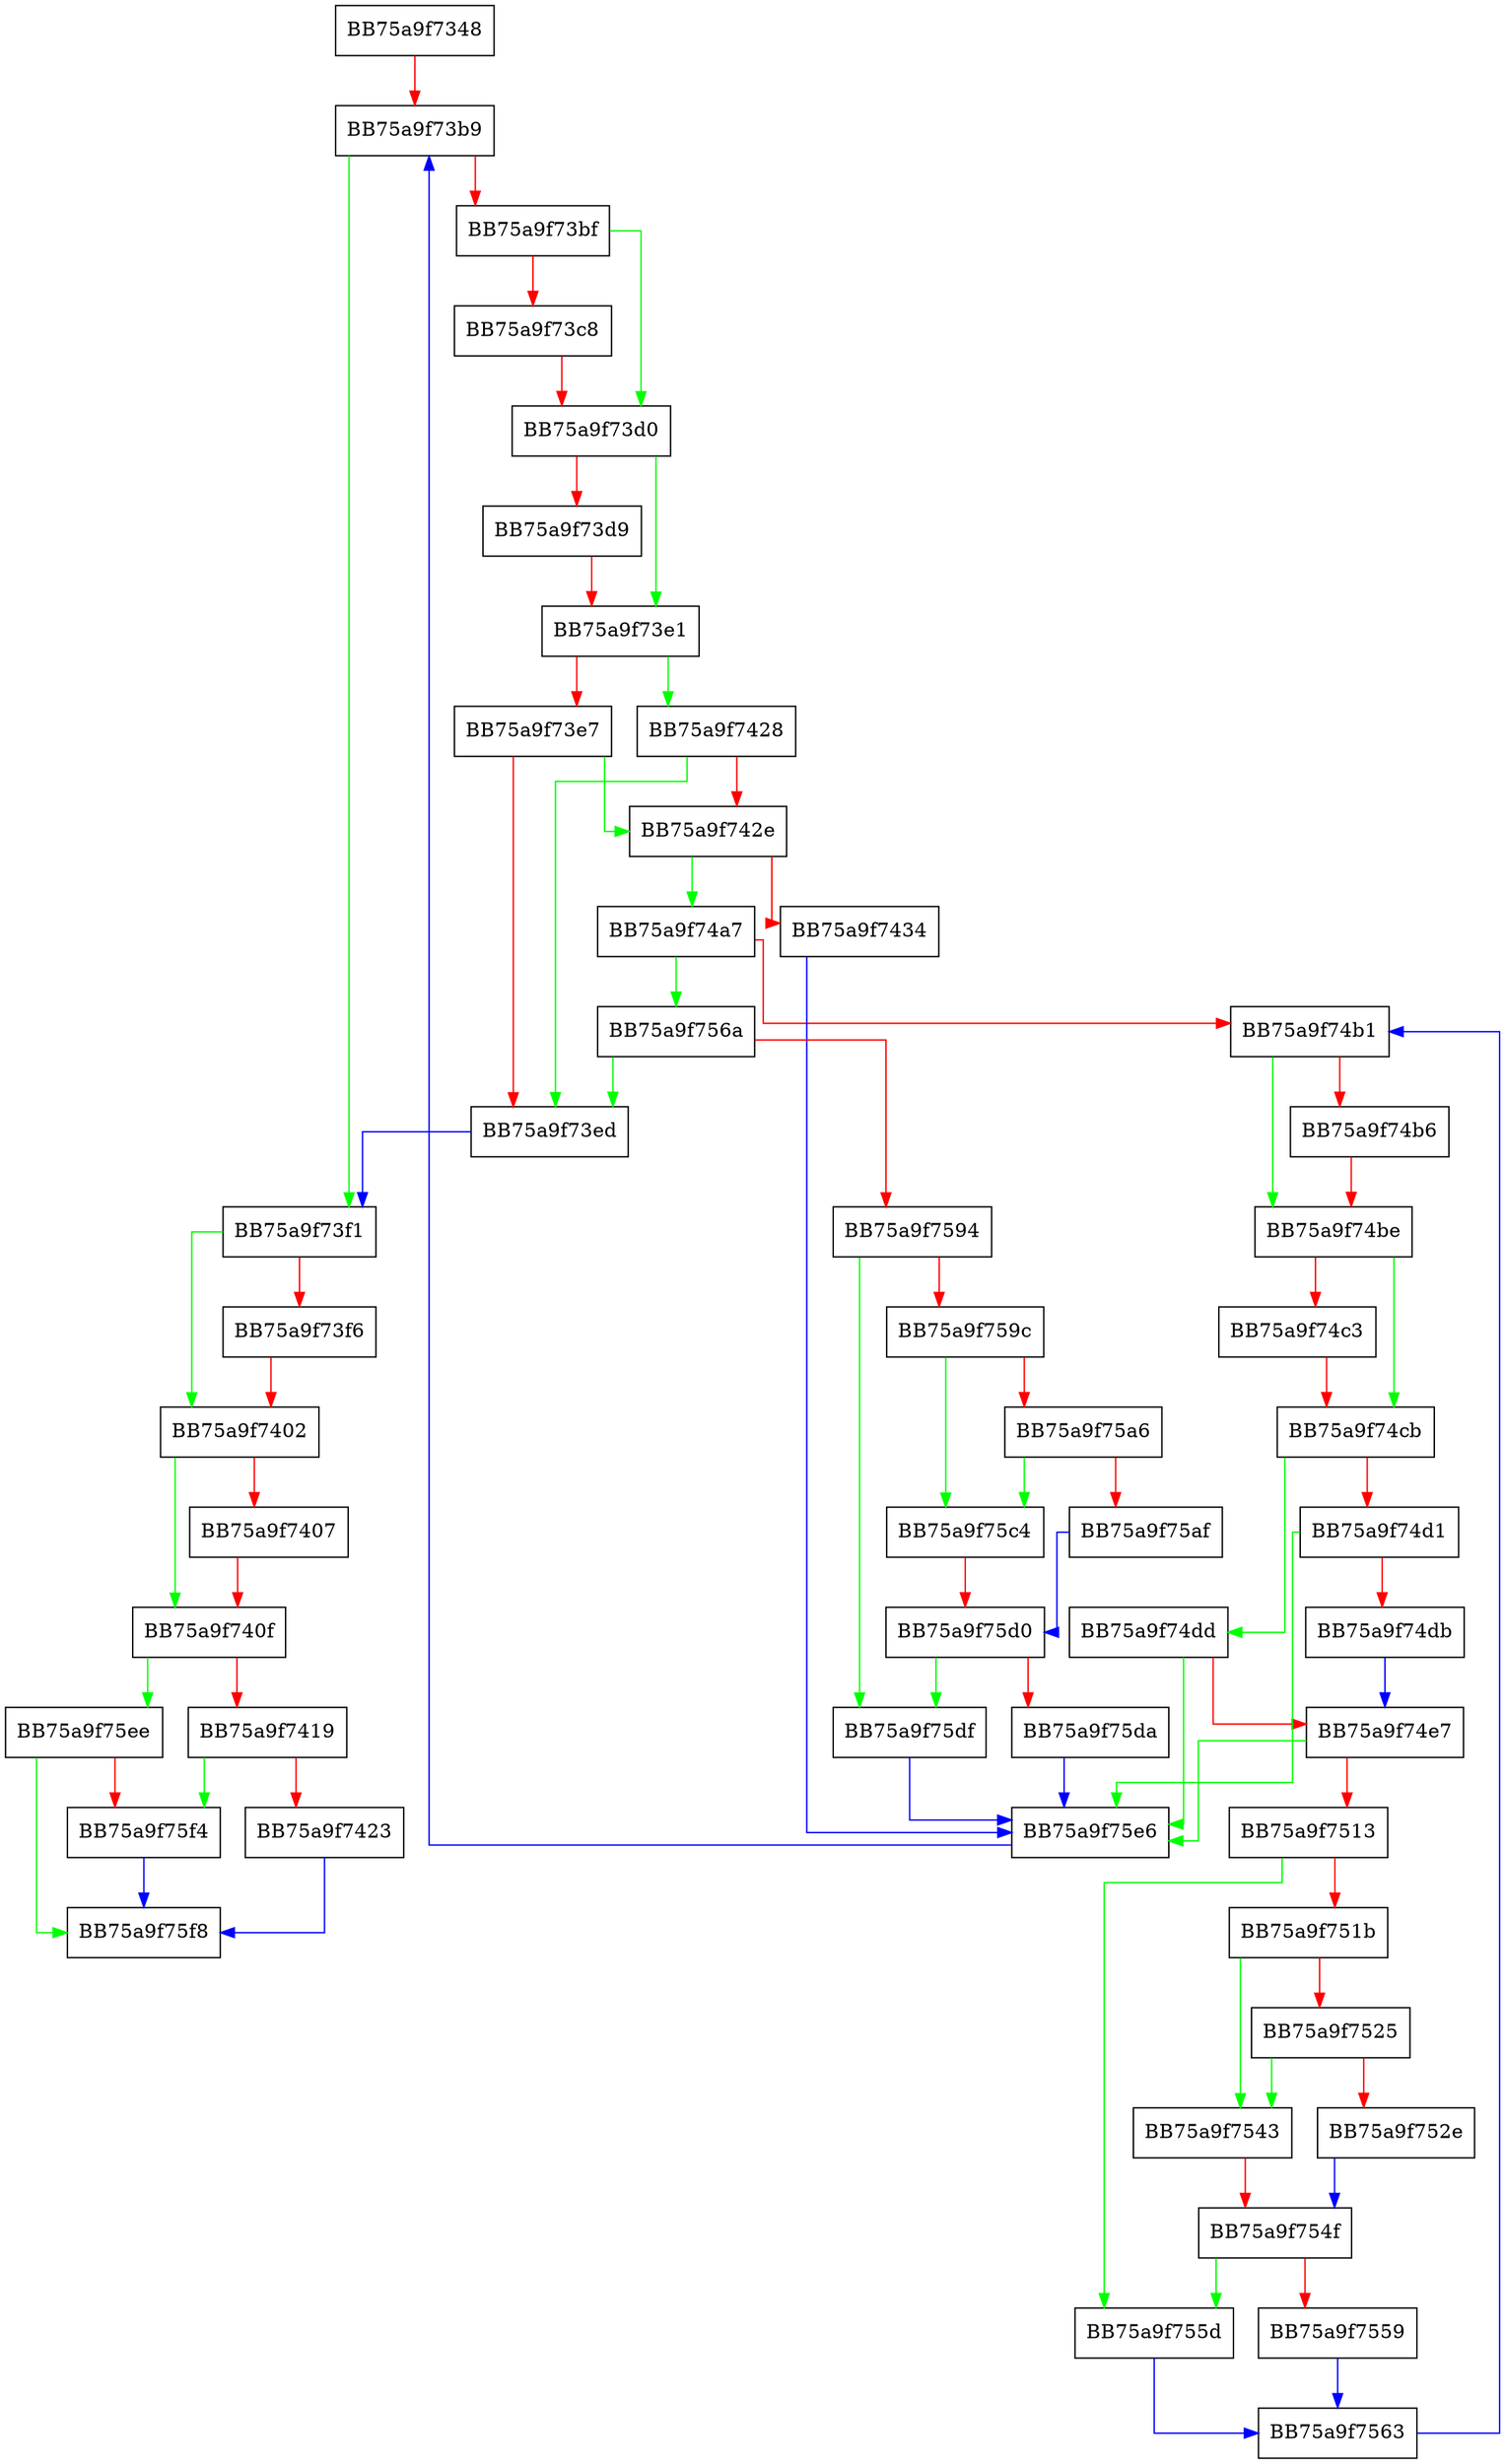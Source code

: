 digraph _Getfmt {
  node [shape="box"];
  graph [splines=ortho];
  BB75a9f7348 -> BB75a9f73b9 [color="red"];
  BB75a9f73b9 -> BB75a9f73f1 [color="green"];
  BB75a9f73b9 -> BB75a9f73bf [color="red"];
  BB75a9f73bf -> BB75a9f73d0 [color="green"];
  BB75a9f73bf -> BB75a9f73c8 [color="red"];
  BB75a9f73c8 -> BB75a9f73d0 [color="red"];
  BB75a9f73d0 -> BB75a9f73e1 [color="green"];
  BB75a9f73d0 -> BB75a9f73d9 [color="red"];
  BB75a9f73d9 -> BB75a9f73e1 [color="red"];
  BB75a9f73e1 -> BB75a9f7428 [color="green"];
  BB75a9f73e1 -> BB75a9f73e7 [color="red"];
  BB75a9f73e7 -> BB75a9f742e [color="green"];
  BB75a9f73e7 -> BB75a9f73ed [color="red"];
  BB75a9f73ed -> BB75a9f73f1 [color="blue"];
  BB75a9f73f1 -> BB75a9f7402 [color="green"];
  BB75a9f73f1 -> BB75a9f73f6 [color="red"];
  BB75a9f73f6 -> BB75a9f7402 [color="red"];
  BB75a9f7402 -> BB75a9f740f [color="green"];
  BB75a9f7402 -> BB75a9f7407 [color="red"];
  BB75a9f7407 -> BB75a9f740f [color="red"];
  BB75a9f740f -> BB75a9f75ee [color="green"];
  BB75a9f740f -> BB75a9f7419 [color="red"];
  BB75a9f7419 -> BB75a9f75f4 [color="green"];
  BB75a9f7419 -> BB75a9f7423 [color="red"];
  BB75a9f7423 -> BB75a9f75f8 [color="blue"];
  BB75a9f7428 -> BB75a9f73ed [color="green"];
  BB75a9f7428 -> BB75a9f742e [color="red"];
  BB75a9f742e -> BB75a9f74a7 [color="green"];
  BB75a9f742e -> BB75a9f7434 [color="red"];
  BB75a9f7434 -> BB75a9f75e6 [color="blue"];
  BB75a9f74a7 -> BB75a9f756a [color="green"];
  BB75a9f74a7 -> BB75a9f74b1 [color="red"];
  BB75a9f74b1 -> BB75a9f74be [color="green"];
  BB75a9f74b1 -> BB75a9f74b6 [color="red"];
  BB75a9f74b6 -> BB75a9f74be [color="red"];
  BB75a9f74be -> BB75a9f74cb [color="green"];
  BB75a9f74be -> BB75a9f74c3 [color="red"];
  BB75a9f74c3 -> BB75a9f74cb [color="red"];
  BB75a9f74cb -> BB75a9f74dd [color="green"];
  BB75a9f74cb -> BB75a9f74d1 [color="red"];
  BB75a9f74d1 -> BB75a9f75e6 [color="green"];
  BB75a9f74d1 -> BB75a9f74db [color="red"];
  BB75a9f74db -> BB75a9f74e7 [color="blue"];
  BB75a9f74dd -> BB75a9f75e6 [color="green"];
  BB75a9f74dd -> BB75a9f74e7 [color="red"];
  BB75a9f74e7 -> BB75a9f75e6 [color="green"];
  BB75a9f74e7 -> BB75a9f7513 [color="red"];
  BB75a9f7513 -> BB75a9f755d [color="green"];
  BB75a9f7513 -> BB75a9f751b [color="red"];
  BB75a9f751b -> BB75a9f7543 [color="green"];
  BB75a9f751b -> BB75a9f7525 [color="red"];
  BB75a9f7525 -> BB75a9f7543 [color="green"];
  BB75a9f7525 -> BB75a9f752e [color="red"];
  BB75a9f752e -> BB75a9f754f [color="blue"];
  BB75a9f7543 -> BB75a9f754f [color="red"];
  BB75a9f754f -> BB75a9f755d [color="green"];
  BB75a9f754f -> BB75a9f7559 [color="red"];
  BB75a9f7559 -> BB75a9f7563 [color="blue"];
  BB75a9f755d -> BB75a9f7563 [color="blue"];
  BB75a9f7563 -> BB75a9f74b1 [color="blue"];
  BB75a9f756a -> BB75a9f73ed [color="green"];
  BB75a9f756a -> BB75a9f7594 [color="red"];
  BB75a9f7594 -> BB75a9f75df [color="green"];
  BB75a9f7594 -> BB75a9f759c [color="red"];
  BB75a9f759c -> BB75a9f75c4 [color="green"];
  BB75a9f759c -> BB75a9f75a6 [color="red"];
  BB75a9f75a6 -> BB75a9f75c4 [color="green"];
  BB75a9f75a6 -> BB75a9f75af [color="red"];
  BB75a9f75af -> BB75a9f75d0 [color="blue"];
  BB75a9f75c4 -> BB75a9f75d0 [color="red"];
  BB75a9f75d0 -> BB75a9f75df [color="green"];
  BB75a9f75d0 -> BB75a9f75da [color="red"];
  BB75a9f75da -> BB75a9f75e6 [color="blue"];
  BB75a9f75df -> BB75a9f75e6 [color="blue"];
  BB75a9f75e6 -> BB75a9f73b9 [color="blue"];
  BB75a9f75ee -> BB75a9f75f8 [color="green"];
  BB75a9f75ee -> BB75a9f75f4 [color="red"];
  BB75a9f75f4 -> BB75a9f75f8 [color="blue"];
}
